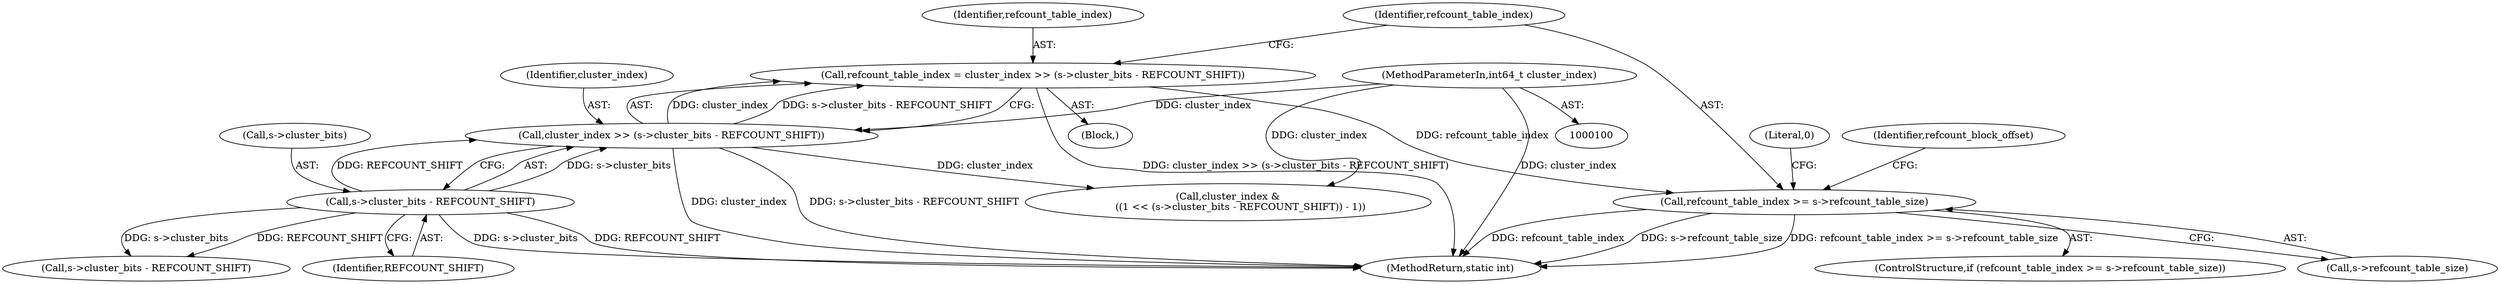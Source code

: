 digraph "0_qemu_db8a31d11d6a60f48d6817530640d75aa72a9a2f@integer" {
"1000116" [label="(Call,refcount_table_index = cluster_index >> (s->cluster_bits - REFCOUNT_SHIFT))"];
"1000118" [label="(Call,cluster_index >> (s->cluster_bits - REFCOUNT_SHIFT))"];
"1000102" [label="(MethodParameterIn,int64_t cluster_index)"];
"1000120" [label="(Call,s->cluster_bits - REFCOUNT_SHIFT)"];
"1000126" [label="(Call,refcount_table_index >= s->refcount_table_size)"];
"1000127" [label="(Identifier,refcount_table_index)"];
"1000173" [label="(Call,s->cluster_bits - REFCOUNT_SHIFT)"];
"1000116" [label="(Call,refcount_table_index = cluster_index >> (s->cluster_bits - REFCOUNT_SHIFT))"];
"1000120" [label="(Call,s->cluster_bits - REFCOUNT_SHIFT)"];
"1000128" [label="(Call,s->refcount_table_size)"];
"1000134" [label="(Identifier,refcount_block_offset)"];
"1000205" [label="(MethodReturn,static int)"];
"1000102" [label="(MethodParameterIn,int64_t cluster_index)"];
"1000118" [label="(Call,cluster_index >> (s->cluster_bits - REFCOUNT_SHIFT))"];
"1000117" [label="(Identifier,refcount_table_index)"];
"1000103" [label="(Block,)"];
"1000121" [label="(Call,s->cluster_bits)"];
"1000125" [label="(ControlStructure,if (refcount_table_index >= s->refcount_table_size))"];
"1000126" [label="(Call,refcount_table_index >= s->refcount_table_size)"];
"1000168" [label="(Call,cluster_index &\n        ((1 << (s->cluster_bits - REFCOUNT_SHIFT)) - 1))"];
"1000124" [label="(Identifier,REFCOUNT_SHIFT)"];
"1000119" [label="(Identifier,cluster_index)"];
"1000132" [label="(Literal,0)"];
"1000116" -> "1000103"  [label="AST: "];
"1000116" -> "1000118"  [label="CFG: "];
"1000117" -> "1000116"  [label="AST: "];
"1000118" -> "1000116"  [label="AST: "];
"1000127" -> "1000116"  [label="CFG: "];
"1000116" -> "1000205"  [label="DDG: cluster_index >> (s->cluster_bits - REFCOUNT_SHIFT)"];
"1000118" -> "1000116"  [label="DDG: cluster_index"];
"1000118" -> "1000116"  [label="DDG: s->cluster_bits - REFCOUNT_SHIFT"];
"1000116" -> "1000126"  [label="DDG: refcount_table_index"];
"1000118" -> "1000120"  [label="CFG: "];
"1000119" -> "1000118"  [label="AST: "];
"1000120" -> "1000118"  [label="AST: "];
"1000118" -> "1000205"  [label="DDG: cluster_index"];
"1000118" -> "1000205"  [label="DDG: s->cluster_bits - REFCOUNT_SHIFT"];
"1000102" -> "1000118"  [label="DDG: cluster_index"];
"1000120" -> "1000118"  [label="DDG: s->cluster_bits"];
"1000120" -> "1000118"  [label="DDG: REFCOUNT_SHIFT"];
"1000118" -> "1000168"  [label="DDG: cluster_index"];
"1000102" -> "1000100"  [label="AST: "];
"1000102" -> "1000205"  [label="DDG: cluster_index"];
"1000102" -> "1000168"  [label="DDG: cluster_index"];
"1000120" -> "1000124"  [label="CFG: "];
"1000121" -> "1000120"  [label="AST: "];
"1000124" -> "1000120"  [label="AST: "];
"1000120" -> "1000205"  [label="DDG: s->cluster_bits"];
"1000120" -> "1000205"  [label="DDG: REFCOUNT_SHIFT"];
"1000120" -> "1000173"  [label="DDG: s->cluster_bits"];
"1000120" -> "1000173"  [label="DDG: REFCOUNT_SHIFT"];
"1000126" -> "1000125"  [label="AST: "];
"1000126" -> "1000128"  [label="CFG: "];
"1000127" -> "1000126"  [label="AST: "];
"1000128" -> "1000126"  [label="AST: "];
"1000132" -> "1000126"  [label="CFG: "];
"1000134" -> "1000126"  [label="CFG: "];
"1000126" -> "1000205"  [label="DDG: refcount_table_index"];
"1000126" -> "1000205"  [label="DDG: s->refcount_table_size"];
"1000126" -> "1000205"  [label="DDG: refcount_table_index >= s->refcount_table_size"];
}
